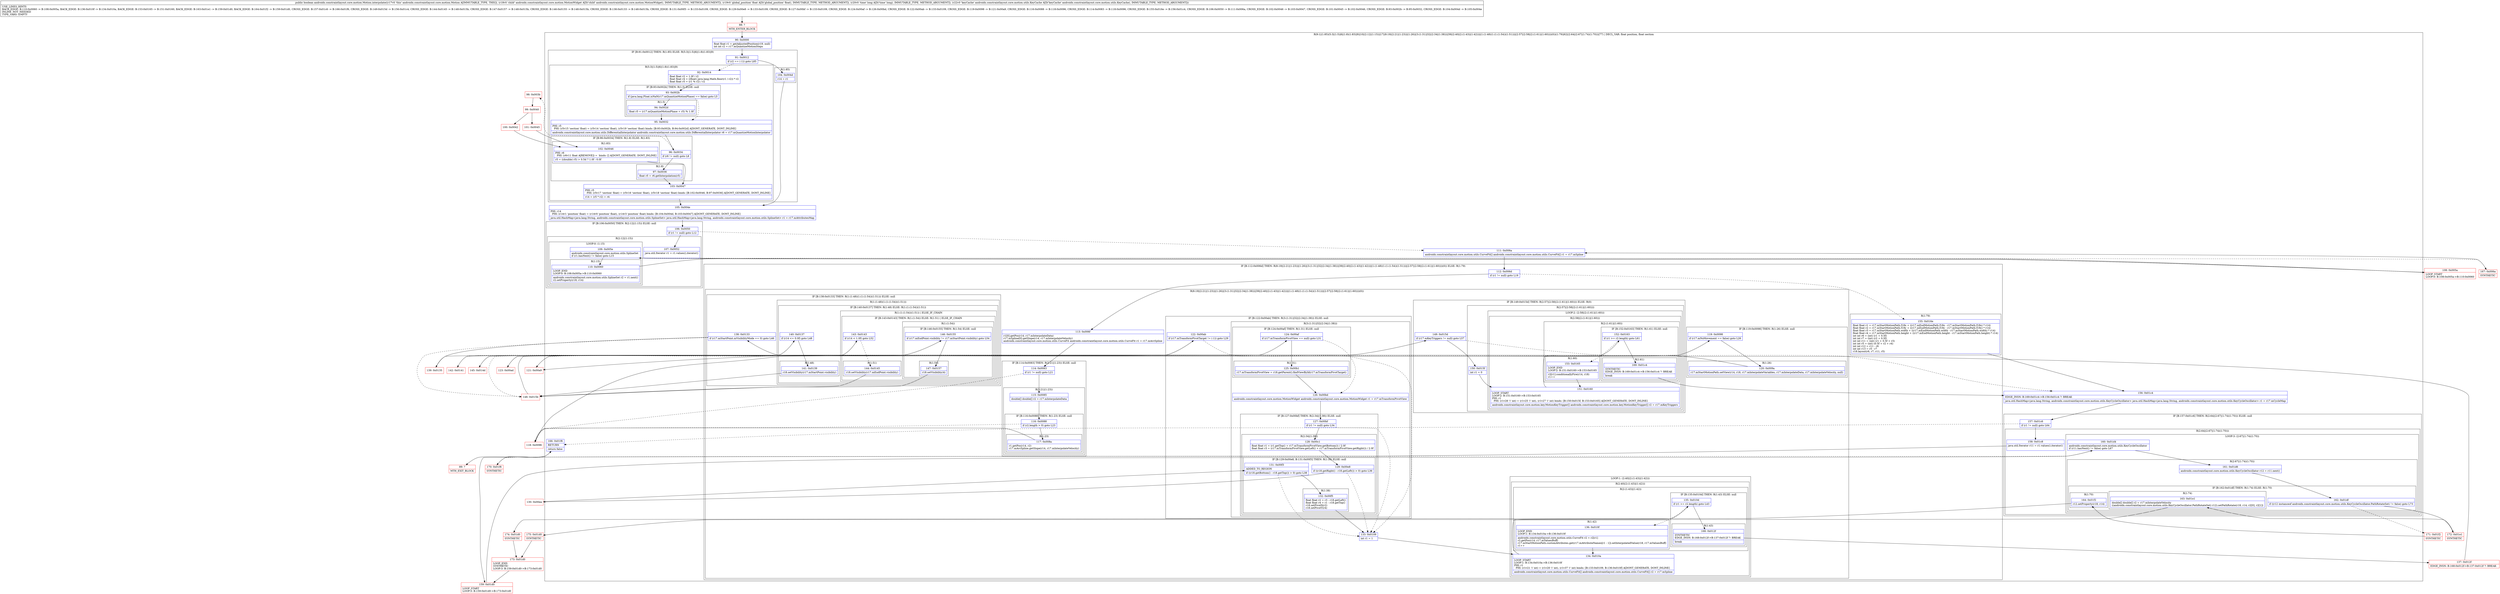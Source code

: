 digraph "CFG forandroidx.constraintlayout.core.motion.Motion.interpolate(Landroidx\/constraintlayout\/core\/motion\/MotionWidget;FJLandroidx\/constraintlayout\/core\/motion\/utils\/KeyCache;)Z" {
subgraph cluster_Region_7283629 {
label = "R(9:1|(1:85)(5:3|(1:5)|6|(1:8)(1:83)|9)|10|(2:12|(1:15))|17|(8:19|(2:21|(1:23))|(1:26)|(3:(1:31)|32|(2:34|(1:38)))|39|(2:40|(2:(1:43)|(1:42)))|(1:(1:48)(1:(1:(1:54))(1:51)))|(2:57|(2:58|(2:(1:61)|(1:60))))(0))(1:79)|62|(2:64|(2:67|(1:74)(1:70)))|77) | DECL_VAR: float position, float section\l";
node [shape=record,color=blue];
Node_90 [shape=record,label="{90\:\ 0x0000|float float r1 = getAdjustedPosition(r19, null)\lint int r2 = r17.mQuantizeMotionSteps\l}"];
subgraph cluster_IfRegion_930678786 {
label = "IF [B:91:0x0012] THEN: R(1:85) ELSE: R(5:3|(1:5)|6|(1:8)(1:83)|9)";
node [shape=record,color=blue];
Node_91 [shape=record,label="{91\:\ 0x0012|if (r2 == (\-1)) goto L85\l}"];
subgraph cluster_Region_878026417 {
label = "R(1:85)";
node [shape=record,color=blue];
Node_104 [shape=record,label="{104\:\ 0x004d|r14 = r1\l}"];
}
subgraph cluster_Region_1515871092 {
label = "R(5:3|(1:5)|6|(1:8)(1:83)|9)";
node [shape=record,color=blue];
Node_92 [shape=record,label="{92\:\ 0x0014|float float r2 = 1.0f \/ r2\lfloat float r4 = ((float) java.lang.Math.floor(r1 \/ r2)) * r2\lfloat float r5 = (r1 % r2) \/ r2\l}"];
subgraph cluster_IfRegion_881263935 {
label = "IF [B:93:0x002b] THEN: R(1:5) ELSE: null";
node [shape=record,color=blue];
Node_93 [shape=record,label="{93\:\ 0x002b|if (java.lang.Float.isNaN(r17.mQuantizeMotionPhase) == false) goto L5\l}"];
subgraph cluster_Region_3202349 {
label = "R(1:5)";
node [shape=record,color=blue];
Node_94 [shape=record,label="{94\:\ 0x002d|float r5 = (r17.mQuantizeMotionPhase + r5) % 1.0f\l}"];
}
}
Node_95 [shape=record,label="{95\:\ 0x0032|PHI: r5 \l  PHI: (r5v15 'section' float) = (r5v14 'section' float), (r5v19 'section' float) binds: [B:93:0x002b, B:94:0x002d] A[DONT_GENERATE, DONT_INLINE]\l|androidx.constraintlayout.core.motion.utils.DifferentialInterpolator androidx.constraintlayout.core.motion.utils.DifferentialInterpolator r6 = r17.mQuantizeMotionInterpolator\l}"];
subgraph cluster_IfRegion_1355689408 {
label = "IF [B:96:0x0034] THEN: R(1:8) ELSE: R(1:83)";
node [shape=record,color=blue];
Node_96 [shape=record,label="{96\:\ 0x0034|if (r6 != null) goto L8\l}"];
subgraph cluster_Region_224397992 {
label = "R(1:8)";
node [shape=record,color=blue];
Node_97 [shape=record,label="{97\:\ 0x0036|float r5 = r6.getInterpolation(r5)\l}"];
}
subgraph cluster_Region_1435727315 {
label = "R(1:83)";
node [shape=record,color=blue];
Node_102 [shape=record,label="{102\:\ 0x0046|PHI: r6 \l  PHI: (r6v11 float A[REMOVE]) =  binds: [] A[DONT_GENERATE, DONT_INLINE]\l|r5 = ((double) r5) \> 0.5d ? 1.0f : 0.0f\l}"];
}
}
Node_103 [shape=record,label="{103\:\ 0x0047|PHI: r5 \l  PHI: (r5v17 'section' float) = (r5v16 'section' float), (r5v18 'section' float) binds: [B:102:0x0046, B:97:0x0036] A[DONT_GENERATE, DONT_INLINE]\l|r14 = (r5 * r2) + r4\l}"];
}
}
Node_105 [shape=record,label="{105\:\ 0x004e|PHI: r14 \l  PHI: (r14v1 'position' float) = (r14v0 'position' float), (r14v3 'position' float) binds: [B:104:0x004d, B:103:0x0047] A[DONT_GENERATE, DONT_INLINE]\l|java.util.HashMap\<java.lang.String, androidx.constraintlayout.core.motion.utils.SplineSet\> java.util.HashMap\<java.lang.String, androidx.constraintlayout.core.motion.utils.SplineSet\> r1 = r17.mAttributesMap\l}"];
subgraph cluster_IfRegion_1316108043 {
label = "IF [B:106:0x0050] THEN: R(2:12|(1:15)) ELSE: null";
node [shape=record,color=blue];
Node_106 [shape=record,label="{106\:\ 0x0050|if (r1 != null) goto L12\l}"];
subgraph cluster_Region_1447725154 {
label = "R(2:12|(1:15))";
node [shape=record,color=blue];
Node_107 [shape=record,label="{107\:\ 0x0052|java.util.Iterator r1 = r1.values().iterator()\l\l}"];
subgraph cluster_LoopRegion_94716567 {
label = "LOOP:0: (1:15)";
node [shape=record,color=blue];
Node_109 [shape=record,label="{109\:\ 0x005e|androidx.constraintlayout.core.motion.utils.SplineSet \lif (r1.hasNext() != false) goto L15\l}"];
subgraph cluster_Region_780954044 {
label = "R(1:15)";
node [shape=record,color=blue];
Node_110 [shape=record,label="{110\:\ 0x0060|LOOP_END\lLOOP:0: B:108:0x005a\-\>B:110:0x0060\l|androidx.constraintlayout.core.motion.utils.SplineSet r2 = r1.next()\lr2.setProperty(r18, r14)\l}"];
}
}
}
}
Node_111 [shape=record,label="{111\:\ 0x006a|androidx.constraintlayout.core.motion.utils.CurveFit[] androidx.constraintlayout.core.motion.utils.CurveFit[] r1 = r17.mSpline\l}"];
subgraph cluster_IfRegion_1589897252 {
label = "IF [B:112:0x006d] THEN: R(8:19|(2:21|(1:23))|(1:26)|(3:(1:31)|32|(2:34|(1:38)))|39|(2:40|(2:(1:43)|(1:42)))|(1:(1:48)(1:(1:(1:54))(1:51)))|(2:57|(2:58|(2:(1:61)|(1:60))))(0)) ELSE: R(1:79)";
node [shape=record,color=blue];
Node_112 [shape=record,label="{112\:\ 0x006d|if (r1 != null) goto L19\l}"];
subgraph cluster_Region_554029798 {
label = "R(8:19|(2:21|(1:23))|(1:26)|(3:(1:31)|32|(2:34|(1:38)))|39|(2:40|(2:(1:43)|(1:42)))|(1:(1:48)(1:(1:(1:54))(1:51)))|(2:57|(2:58|(2:(1:61)|(1:60))))(0))";
node [shape=record,color=blue];
Node_113 [shape=record,label="{113\:\ 0x006f|r1[0].getPos(r14, r17.mInterpolateData)\lr17.mSpline[0].getSlope(r14, r17.mInterpolateVelocity)\landroidx.constraintlayout.core.motion.utils.CurveFit androidx.constraintlayout.core.motion.utils.CurveFit r1 = r17.mArcSpline\l}"];
subgraph cluster_IfRegion_1337272275 {
label = "IF [B:114:0x0083] THEN: R(2:21|(1:23)) ELSE: null";
node [shape=record,color=blue];
Node_114 [shape=record,label="{114\:\ 0x0083|if (r1 != null) goto L21\l}"];
subgraph cluster_Region_1644643714 {
label = "R(2:21|(1:23))";
node [shape=record,color=blue];
Node_115 [shape=record,label="{115\:\ 0x0085|double[] double[] r2 = r17.mInterpolateData\l}"];
subgraph cluster_IfRegion_1338589755 {
label = "IF [B:116:0x0088] THEN: R(1:23) ELSE: null";
node [shape=record,color=blue];
Node_116 [shape=record,label="{116\:\ 0x0088|if (r2.length \> 0) goto L23\l}"];
subgraph cluster_Region_1818322066 {
label = "R(1:23)";
node [shape=record,color=blue];
Node_117 [shape=record,label="{117\:\ 0x008a|r1.getPos(r14, r2)\lr17.mArcSpline.getSlope(r14, r17.mInterpolateVelocity)\l}"];
}
}
}
}
subgraph cluster_IfRegion_1292450495 {
label = "IF [B:119:0x0098] THEN: R(1:26) ELSE: null";
node [shape=record,color=blue];
Node_119 [shape=record,label="{119\:\ 0x0098|if (r17.mNoMovement == false) goto L26\l}"];
subgraph cluster_Region_1093361884 {
label = "R(1:26)";
node [shape=record,color=blue];
Node_120 [shape=record,label="{120\:\ 0x009a|r17.mStartMotionPath.setView(r14, r18, r17.mInterpolateVariables, r17.mInterpolateData, r17.mInterpolateVelocity, null)\l}"];
}
}
subgraph cluster_IfRegion_1848980372 {
label = "IF [B:122:0x00ab] THEN: R(3:(1:31)|32|(2:34|(1:38))) ELSE: null";
node [shape=record,color=blue];
Node_122 [shape=record,label="{122\:\ 0x00ab|if (r17.mTransformPivotTarget != (\-1)) goto L29\l}"];
subgraph cluster_Region_2062250130 {
label = "R(3:(1:31)|32|(2:34|(1:38)))";
node [shape=record,color=blue];
subgraph cluster_IfRegion_599357031 {
label = "IF [B:124:0x00af] THEN: R(1:31) ELSE: null";
node [shape=record,color=blue];
Node_124 [shape=record,label="{124\:\ 0x00af|if (r17.mTransformPivotView == null) goto L31\l}"];
subgraph cluster_Region_660696173 {
label = "R(1:31)";
node [shape=record,color=blue];
Node_125 [shape=record,label="{125\:\ 0x00b1|r17.mTransformPivotView = r18.getParent().findViewById(r17.mTransformPivotTarget)\l}"];
}
}
Node_126 [shape=record,label="{126\:\ 0x00bd|androidx.constraintlayout.core.motion.MotionWidget androidx.constraintlayout.core.motion.MotionWidget r1 = r17.mTransformPivotView\l}"];
subgraph cluster_IfRegion_845410305 {
label = "IF [B:127:0x00bf] THEN: R(2:34|(1:38)) ELSE: null";
node [shape=record,color=blue];
Node_127 [shape=record,label="{127\:\ 0x00bf|if (r1 != null) goto L34\l}"];
subgraph cluster_Region_1240516831 {
label = "R(2:34|(1:38))";
node [shape=record,color=blue];
Node_128 [shape=record,label="{128\:\ 0x00c1|float float r1 = (r1.getTop() + r17.mTransformPivotView.getBottom()) \/ 2.0f\lfloat float r3 = (r17.mTransformPivotView.getLeft() + r17.mTransformPivotView.getRight()) \/ 2.0f\l}"];
subgraph cluster_IfRegion_1037485533 {
label = "IF [B:129:0x00e8, B:131:0x00f3] THEN: R(1:38) ELSE: null";
node [shape=record,color=blue];
Node_129 [shape=record,label="{129\:\ 0x00e8|if ((r18.getRight() \- r18.getLeft()) \> 0) goto L36\l}"];
Node_131 [shape=record,label="{131\:\ 0x00f3|ADDED_TO_REGION\l|if ((r18.getBottom() \- r18.getTop()) \> 0) goto L38\l}"];
subgraph cluster_Region_1128911513 {
label = "R(1:38)";
node [shape=record,color=blue];
Node_132 [shape=record,label="{132\:\ 0x00f5|float float r2 = r3 \- r18.getLeft()\lfloat float r4 = r1 \- r18.getTop()\lr18.setPivotX(r2)\lr18.setPivotY(r4)\l}"];
}
}
}
}
}
}
Node_133 [shape=record,label="{133\:\ 0x0109|int r1 = 1\l}"];
subgraph cluster_LoopRegion_2058938464 {
label = "LOOP:1: (2:40|(2:(1:43)|(1:42)))";
node [shape=record,color=blue];
subgraph cluster_Region_1858630102 {
label = "R(2:40|(2:(1:43)|(1:42)))";
node [shape=record,color=blue];
Node_134 [shape=record,label="{134\:\ 0x010a|LOOP_START\lLOOP:1: B:134:0x010a\-\>B:136:0x010f\lPHI: r1 \l  PHI: (r1v21 'i' int) = (r1v20 'i' int), (r1v37 'i' int) binds: [B:133:0x0109, B:136:0x010f] A[DONT_GENERATE, DONT_INLINE]\l|androidx.constraintlayout.core.motion.utils.CurveFit[] androidx.constraintlayout.core.motion.utils.CurveFit[] r2 = r17.mSpline\l}"];
subgraph cluster_Region_307929886 {
label = "R(2:(1:43)|(1:42))";
node [shape=record,color=blue];
subgraph cluster_IfRegion_136664254 {
label = "IF [B:135:0x010d] THEN: R(1:43) ELSE: null";
node [shape=record,color=blue];
Node_135 [shape=record,label="{135\:\ 0x010d|if (r1 \>= r2.length) goto L43\l}"];
subgraph cluster_Region_1047836476 {
label = "R(1:43)";
node [shape=record,color=blue];
Node_168 [shape=record,label="{168\:\ 0x012f|SYNTHETIC\lEDGE_INSN: B:168:0x012f\-\>B:137:0x012f ?: BREAK  \l|break\l}"];
}
}
subgraph cluster_Region_335996523 {
label = "R(1:42)";
node [shape=record,color=blue];
Node_136 [shape=record,label="{136\:\ 0x010f|LOOP_END\lLOOP:1: B:134:0x010a\-\>B:136:0x010f\l|androidx.constraintlayout.core.motion.utils.CurveFit r2 = r2[r1]\lr2.getPos(r14, r17.mValuesBuff)\lr17.mStartMotionPath.customAttributes.get(r17.mAttributeNames[r1 \- 1]).setInterpolatedValue(r18, r17.mValuesBuff)\lr1++\l}"];
}
}
}
}
subgraph cluster_IfRegion_898069762 {
label = "IF [B:138:0x0133] THEN: R(1:(1:48)(1:(1:(1:54))(1:51))) ELSE: null";
node [shape=record,color=blue];
Node_138 [shape=record,label="{138\:\ 0x0133|if (r17.mStartPoint.mVisibilityMode == 0) goto L46\l}"];
subgraph cluster_Region_146894906 {
label = "R(1:(1:48)(1:(1:(1:54))(1:51)))";
node [shape=record,color=blue];
subgraph cluster_IfRegion_1338269807 {
label = "IF [B:140:0x0137] THEN: R(1:48) ELSE: R(1:(1:(1:54))(1:51))";
node [shape=record,color=blue];
Node_140 [shape=record,label="{140\:\ 0x0137|if (r14 \<= 0.0f) goto L48\l}"];
subgraph cluster_Region_1410528252 {
label = "R(1:48)";
node [shape=record,color=blue];
Node_141 [shape=record,label="{141\:\ 0x0139|r18.setVisibility(r17.mStartPoint.visibility)\l}"];
}
subgraph cluster_Region_1521726233 {
label = "R(1:(1:(1:54))(1:51)) | ELSE_IF_CHAIN\l";
node [shape=record,color=blue];
subgraph cluster_IfRegion_1508919509 {
label = "IF [B:143:0x0143] THEN: R(1:(1:54)) ELSE: R(1:51) | ELSE_IF_CHAIN\l";
node [shape=record,color=blue];
Node_143 [shape=record,label="{143\:\ 0x0143|if (r14 \< 1.0f) goto L52\l}"];
subgraph cluster_Region_895192220 {
label = "R(1:(1:54))";
node [shape=record,color=blue];
subgraph cluster_IfRegion_1981088984 {
label = "IF [B:146:0x0155] THEN: R(1:54) ELSE: null";
node [shape=record,color=blue];
Node_146 [shape=record,label="{146\:\ 0x0155|if (r17.mEndPoint.visibility != r17.mStartPoint.visibility) goto L54\l}"];
subgraph cluster_Region_830036600 {
label = "R(1:54)";
node [shape=record,color=blue];
Node_147 [shape=record,label="{147\:\ 0x0157|r18.setVisibility(4)\l}"];
}
}
}
subgraph cluster_Region_1788086882 {
label = "R(1:51)";
node [shape=record,color=blue];
Node_144 [shape=record,label="{144\:\ 0x0145|r18.setVisibility(r17.mEndPoint.visibility)\l}"];
}
}
}
}
}
}
subgraph cluster_IfRegion_63067328 {
label = "IF [B:149:0x015d] THEN: R(2:57|(2:58|(2:(1:61)|(1:60)))) ELSE: R(0)";
node [shape=record,color=blue];
Node_149 [shape=record,label="{149\:\ 0x015d|if (r17.mKeyTriggers != null) goto L57\l}"];
subgraph cluster_Region_166387049 {
label = "R(2:57|(2:58|(2:(1:61)|(1:60))))";
node [shape=record,color=blue];
Node_150 [shape=record,label="{150\:\ 0x015f|int r1 = 0\l}"];
subgraph cluster_LoopRegion_1563403172 {
label = "LOOP:2: (2:58|(2:(1:61)|(1:60)))";
node [shape=record,color=blue];
subgraph cluster_Region_624292040 {
label = "R(2:58|(2:(1:61)|(1:60)))";
node [shape=record,color=blue];
Node_151 [shape=record,label="{151\:\ 0x0160|LOOP_START\lLOOP:2: B:151:0x0160\-\>B:153:0x0165\lPHI: r1 \l  PHI: (r1v26 'i' int) = (r1v25 'i' int), (r1v27 'i' int) binds: [B:150:0x015f, B:153:0x0165] A[DONT_GENERATE, DONT_INLINE]\l|androidx.constraintlayout.core.motion.key.MotionKeyTrigger[] androidx.constraintlayout.core.motion.key.MotionKeyTrigger[] r2 = r17.mKeyTriggers\l}"];
subgraph cluster_Region_645826787 {
label = "R(2:(1:61)|(1:60))";
node [shape=record,color=blue];
subgraph cluster_IfRegion_148797124 {
label = "IF [B:152:0x0163] THEN: R(1:61) ELSE: null";
node [shape=record,color=blue];
Node_152 [shape=record,label="{152\:\ 0x0163|if (r1 \>= r2.length) goto L61\l}"];
subgraph cluster_Region_1819496788 {
label = "R(1:61)";
node [shape=record,color=blue];
Node_169 [shape=record,label="{169\:\ 0x01c4|SYNTHETIC\lEDGE_INSN: B:169:0x01c4\-\>B:156:0x01c4 ?: BREAK  \l|break\l}"];
}
}
subgraph cluster_Region_721176449 {
label = "R(1:60)";
node [shape=record,color=blue];
Node_153 [shape=record,label="{153\:\ 0x0165|LOOP_END\lLOOP:2: B:151:0x0160\-\>B:153:0x0165\l|r2[r1].conditionallyFire(r14, r18)\lr1++\l}"];
}
}
}
}
}
subgraph cluster_Region_2097577038 {
label = "R(0)";
node [shape=record,color=blue];
}
}
}
subgraph cluster_Region_2115007394 {
label = "R(1:79)";
node [shape=record,color=blue];
Node_155 [shape=record,label="{155\:\ 0x016e|float float r1 = r17.mStartMotionPath.f18x + ((r17.mEndMotionPath.f18x \- r17.mStartMotionPath.f18x) * r14)\lfloat float r2 = r17.mStartMotionPath.f19y + ((r17.mEndMotionPath.f19y \- r17.mStartMotionPath.f19y) * r14)\lfloat float r3 = r17.mStartMotionPath.width + ((r17.mEndMotionPath.width \- r17.mStartMotionPath.width) * r14)\lfloat float r4 = r17.mStartMotionPath.height + ((r17.mEndMotionPath.height \- r17.mStartMotionPath.height) * r14)\lint int r6 = (int) (r1 + 0.5f)\lint int r7 = (int) (r2 + 0.5f)\lint int r11 = (int) (r1 + 0.5f + r3)\lint int r5 = (int) (0.5f + r2 + r4)\lint int r12 = r11 \- r6\lint int r13 = r5 \- r7\lr18.layout(r6, r7, r11, r5)\l}"];
}
}
Node_156 [shape=record,label="{156\:\ 0x01c4|EDGE_INSN: B:169:0x01c4\-\>B:156:0x01c4 ?: BREAK  \l|java.util.HashMap\<java.lang.String, androidx.constraintlayout.core.motion.utils.KeyCycleOscillator\> java.util.HashMap\<java.lang.String, androidx.constraintlayout.core.motion.utils.KeyCycleOscillator\> r1 = r17.mCycleMap\l}"];
subgraph cluster_IfRegion_2090597786 {
label = "IF [B:157:0x01c6] THEN: R(2:64|(2:67|(1:74)(1:70))) ELSE: null";
node [shape=record,color=blue];
Node_157 [shape=record,label="{157\:\ 0x01c6|if (r1 != null) goto L64\l}"];
subgraph cluster_Region_1037613285 {
label = "R(2:64|(2:67|(1:74)(1:70)))";
node [shape=record,color=blue];
Node_158 [shape=record,label="{158\:\ 0x01c8|java.util.Iterator r11 = r1.values().iterator()\l\l}"];
subgraph cluster_LoopRegion_1570034377 {
label = "LOOP:3: (2:67|(1:74)(1:70))";
node [shape=record,color=blue];
Node_160 [shape=record,label="{160\:\ 0x01d4|androidx.constraintlayout.core.motion.utils.KeyCycleOscillator \lif (r11.hasNext() != false) goto L67\l}"];
subgraph cluster_Region_260009992 {
label = "R(2:67|(1:74)(1:70))";
node [shape=record,color=blue];
Node_161 [shape=record,label="{161\:\ 0x01d6|androidx.constraintlayout.core.motion.utils.KeyCycleOscillator r12 = r11.next()\l}"];
subgraph cluster_IfRegion_2045798722 {
label = "IF [B:162:0x01df] THEN: R(1:74) ELSE: R(1:70)";
node [shape=record,color=blue];
Node_162 [shape=record,label="{162\:\ 0x01df|if ((r12 instanceof androidx.constraintlayout.core.motion.utils.KeyCycleOscillator.PathRotateSet) != false) goto L73\l}"];
subgraph cluster_Region_843439962 {
label = "R(1:74)";
node [shape=record,color=blue];
Node_163 [shape=record,label="{163\:\ 0x01e1|double[] double[] r2 = r17.mInterpolateVelocity\l((androidx.constraintlayout.core.motion.utils.KeyCycleOscillator.PathRotateSet) r12).setPathRotate(r18, r14, r2[0], r2[1])\l}"];
}
subgraph cluster_Region_937074238 {
label = "R(1:70)";
node [shape=record,color=blue];
Node_164 [shape=record,label="{164\:\ 0x01f2|r12.setProperty(r18, r14)\l}"];
}
}
}
}
}
}
Node_166 [shape=record,label="{166\:\ 0x01f6|RETURN\l|return false\l}"];
}
Node_88 [shape=record,color=red,label="{88\:\ ?|MTH_ENTER_BLOCK\l}"];
Node_108 [shape=record,color=red,label="{108\:\ 0x005a|LOOP_START\lLOOP:0: B:108:0x005a\-\>B:110:0x0060\l}"];
Node_167 [shape=record,color=red,label="{167\:\ 0x006a|SYNTHETIC\l}"];
Node_118 [shape=record,color=red,label="{118\:\ 0x0096}"];
Node_121 [shape=record,color=red,label="{121\:\ 0x00a9}"];
Node_123 [shape=record,color=red,label="{123\:\ 0x00ad}"];
Node_130 [shape=record,color=red,label="{130\:\ 0x00ea}"];
Node_137 [shape=record,color=red,label="{137\:\ 0x012f|EDGE_INSN: B:168:0x012f\-\>B:137:0x012f ?: BREAK  \l}"];
Node_139 [shape=record,color=red,label="{139\:\ 0x0135}"];
Node_142 [shape=record,color=red,label="{142\:\ 0x0141}"];
Node_145 [shape=record,color=red,label="{145\:\ 0x014d}"];
Node_148 [shape=record,color=red,label="{148\:\ 0x015b}"];
Node_159 [shape=record,color=red,label="{159\:\ 0x01d0|LOOP_START\lLOOP:3: B:159:0x01d0\-\>B:173:0x01d0\l}"];
Node_171 [shape=record,color=red,label="{171\:\ 0x01f2|SYNTHETIC\l}"];
Node_174 [shape=record,color=red,label="{174\:\ 0x01d0|SYNTHETIC\l}"];
Node_173 [shape=record,color=red,label="{173\:\ 0x01d0|LOOP_END\lSYNTHETIC\lLOOP:3: B:159:0x01d0\-\>B:173:0x01d0\l}"];
Node_172 [shape=record,color=red,label="{172\:\ 0x01e1|SYNTHETIC\l}"];
Node_175 [shape=record,color=red,label="{175\:\ 0x01d0|SYNTHETIC\l}"];
Node_170 [shape=record,color=red,label="{170\:\ 0x01f6|SYNTHETIC\l}"];
Node_89 [shape=record,color=red,label="{89\:\ ?|MTH_EXIT_BLOCK\l}"];
Node_98 [shape=record,color=red,label="{98\:\ 0x003b}"];
Node_99 [shape=record,color=red,label="{99\:\ 0x0040}"];
Node_100 [shape=record,color=red,label="{100\:\ 0x0042}"];
Node_101 [shape=record,color=red,label="{101\:\ 0x0045}"];
MethodNode[shape=record,label="{public boolean androidx.constraintlayout.core.motion.Motion.interpolate((r17v0 'this' androidx.constraintlayout.core.motion.Motion A[IMMUTABLE_TYPE, THIS]), (r18v0 'child' androidx.constraintlayout.core.motion.MotionWidget A[D('child' androidx.constraintlayout.core.motion.MotionWidget), IMMUTABLE_TYPE, METHOD_ARGUMENT]), (r19v0 'global_position' float A[D('global_position' float), IMMUTABLE_TYPE, METHOD_ARGUMENT]), (r20v0 'time' long A[D('time' long), IMMUTABLE_TYPE, METHOD_ARGUMENT]), (r22v0 'keyCache' androidx.constraintlayout.core.motion.utils.KeyCache A[D('keyCache' androidx.constraintlayout.core.motion.utils.KeyCache), IMMUTABLE_TYPE, METHOD_ARGUMENT]))  | USE_LINES_HINTS\lBACK_EDGE: B:110:0x0060 \-\> B:108:0x005a, BACK_EDGE: B:136:0x010f \-\> B:134:0x010a, BACK_EDGE: B:153:0x0165 \-\> B:151:0x0160, BACK_EDGE: B:163:0x01e1 \-\> B:159:0x01d0, BACK_EDGE: B:164:0x01f2 \-\> B:159:0x01d0, CROSS_EDGE: B:157:0x01c6 \-\> B:166:0x01f6, CROSS_EDGE: B:149:0x015d \-\> B:156:0x01c4, CROSS_EDGE: B:144:0x0145 \-\> B:148:0x015b, CROSS_EDGE: B:147:0x0157 \-\> B:148:0x015b, CROSS_EDGE: B:146:0x0155 \-\> B:148:0x015b, CROSS_EDGE: B:138:0x0133 \-\> B:148:0x015b, CROSS_EDGE: B:131:0x00f3 \-\> B:133:0x0109, CROSS_EDGE: B:129:0x00e8 \-\> B:133:0x0109, CROSS_EDGE: B:127:0x00bf \-\> B:133:0x0109, CROSS_EDGE: B:124:0x00af \-\> B:126:0x00bd, CROSS_EDGE: B:122:0x00ab \-\> B:133:0x0109, CROSS_EDGE: B:119:0x0098 \-\> B:121:0x00a9, CROSS_EDGE: B:116:0x0088 \-\> B:118:0x0096, CROSS_EDGE: B:114:0x0083 \-\> B:118:0x0096, CROSS_EDGE: B:155:0x016e \-\> B:156:0x01c4, CROSS_EDGE: B:106:0x0050 \-\> B:111:0x006a, CROSS_EDGE: B:102:0x0046 \-\> B:103:0x0047, CROSS_EDGE: B:101:0x0045 \-\> B:102:0x0046, CROSS_EDGE: B:93:0x002b \-\> B:95:0x0032, CROSS_EDGE: B:104:0x004d \-\> B:105:0x004e\lINLINE_NOT_NEEDED\lTYPE_VARS: EMPTY\l}"];
MethodNode -> Node_88;Node_90 -> Node_91;
Node_91 -> Node_92[style=dashed];
Node_91 -> Node_104;
Node_104 -> Node_105;
Node_92 -> Node_93;
Node_93 -> Node_94;
Node_93 -> Node_95[style=dashed];
Node_94 -> Node_95;
Node_95 -> Node_96;
Node_96 -> Node_97;
Node_96 -> Node_98[style=dashed];
Node_97 -> Node_103;
Node_102 -> Node_103;
Node_103 -> Node_105;
Node_105 -> Node_106;
Node_106 -> Node_107;
Node_106 -> Node_111[style=dashed];
Node_107 -> Node_108;
Node_109 -> Node_110;
Node_109 -> Node_167[style=dashed];
Node_110 -> Node_108;
Node_111 -> Node_112;
Node_112 -> Node_113;
Node_112 -> Node_155[style=dashed];
Node_113 -> Node_114;
Node_114 -> Node_115;
Node_114 -> Node_118[style=dashed];
Node_115 -> Node_116;
Node_116 -> Node_117;
Node_116 -> Node_118[style=dashed];
Node_117 -> Node_118;
Node_119 -> Node_120;
Node_119 -> Node_121[style=dashed];
Node_120 -> Node_121;
Node_122 -> Node_123;
Node_122 -> Node_133[style=dashed];
Node_124 -> Node_125;
Node_124 -> Node_126[style=dashed];
Node_125 -> Node_126;
Node_126 -> Node_127;
Node_127 -> Node_128;
Node_127 -> Node_133[style=dashed];
Node_128 -> Node_129;
Node_129 -> Node_130;
Node_129 -> Node_133[style=dashed];
Node_131 -> Node_132;
Node_131 -> Node_133[style=dashed];
Node_132 -> Node_133;
Node_133 -> Node_134;
Node_134 -> Node_135;
Node_135 -> Node_136[style=dashed];
Node_135 -> Node_168;
Node_168 -> Node_137;
Node_136 -> Node_134;
Node_138 -> Node_139;
Node_138 -> Node_148[style=dashed];
Node_140 -> Node_141;
Node_140 -> Node_142[style=dashed];
Node_141 -> Node_148;
Node_143 -> Node_144[style=dashed];
Node_143 -> Node_145;
Node_146 -> Node_147;
Node_146 -> Node_148[style=dashed];
Node_147 -> Node_148;
Node_144 -> Node_148;
Node_149 -> Node_150;
Node_149 -> Node_156[style=dashed];
Node_150 -> Node_151;
Node_151 -> Node_152;
Node_152 -> Node_153[style=dashed];
Node_152 -> Node_169;
Node_169 -> Node_156;
Node_153 -> Node_151;
Node_155 -> Node_156;
Node_156 -> Node_157;
Node_157 -> Node_158;
Node_157 -> Node_166[style=dashed];
Node_158 -> Node_159;
Node_160 -> Node_161;
Node_160 -> Node_170[style=dashed];
Node_161 -> Node_162;
Node_162 -> Node_171[style=dashed];
Node_162 -> Node_172;
Node_163 -> Node_175;
Node_164 -> Node_174;
Node_166 -> Node_89;
Node_88 -> Node_90;
Node_108 -> Node_109;
Node_167 -> Node_111;
Node_118 -> Node_119;
Node_121 -> Node_122;
Node_123 -> Node_124;
Node_130 -> Node_131;
Node_137 -> Node_138;
Node_139 -> Node_140;
Node_142 -> Node_143;
Node_145 -> Node_146;
Node_148 -> Node_149;
Node_159 -> Node_160;
Node_171 -> Node_164;
Node_174 -> Node_173;
Node_173 -> Node_159;
Node_172 -> Node_163;
Node_175 -> Node_173;
Node_170 -> Node_166;
Node_98 -> Node_99;
Node_99 -> Node_100;
Node_99 -> Node_101;
Node_100 -> Node_102;
Node_101 -> Node_102;
}

